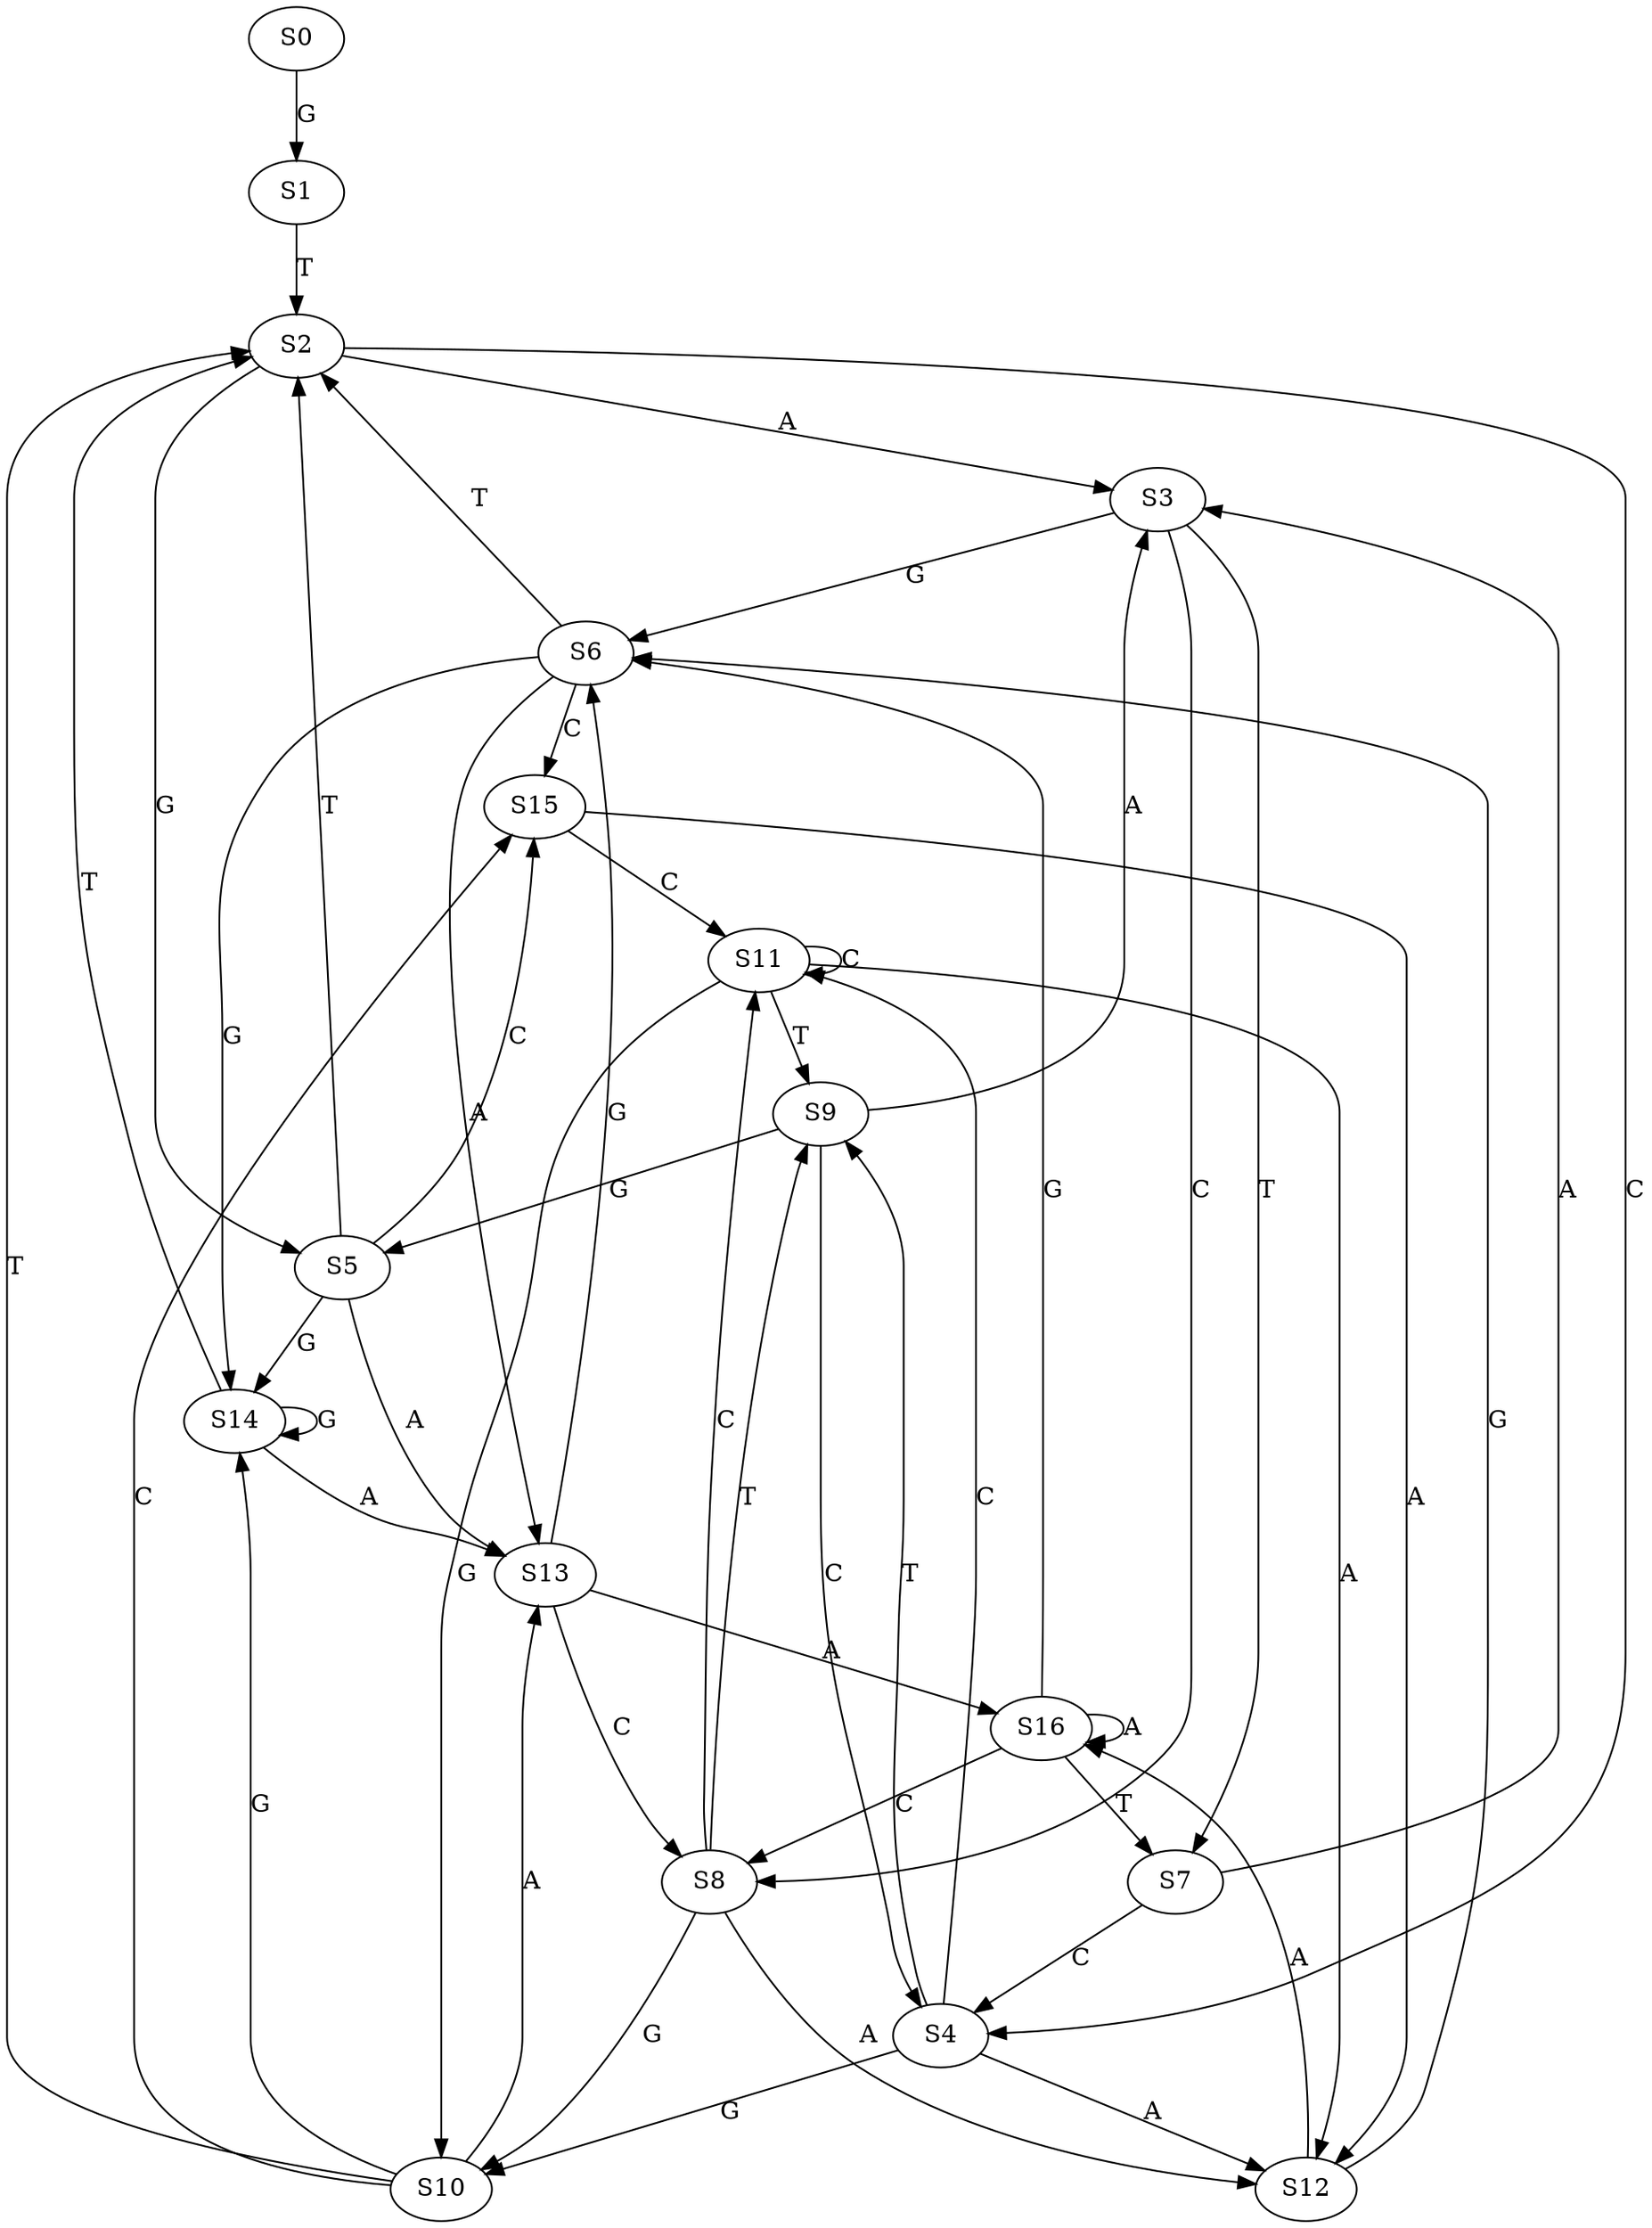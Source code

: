 strict digraph  {
	S0 -> S1 [ label = G ];
	S1 -> S2 [ label = T ];
	S2 -> S3 [ label = A ];
	S2 -> S4 [ label = C ];
	S2 -> S5 [ label = G ];
	S3 -> S6 [ label = G ];
	S3 -> S7 [ label = T ];
	S3 -> S8 [ label = C ];
	S4 -> S9 [ label = T ];
	S4 -> S10 [ label = G ];
	S4 -> S11 [ label = C ];
	S4 -> S12 [ label = A ];
	S5 -> S13 [ label = A ];
	S5 -> S2 [ label = T ];
	S5 -> S14 [ label = G ];
	S5 -> S15 [ label = C ];
	S6 -> S2 [ label = T ];
	S6 -> S14 [ label = G ];
	S6 -> S13 [ label = A ];
	S6 -> S15 [ label = C ];
	S7 -> S3 [ label = A ];
	S7 -> S4 [ label = C ];
	S8 -> S12 [ label = A ];
	S8 -> S11 [ label = C ];
	S8 -> S9 [ label = T ];
	S8 -> S10 [ label = G ];
	S9 -> S5 [ label = G ];
	S9 -> S4 [ label = C ];
	S9 -> S3 [ label = A ];
	S10 -> S14 [ label = G ];
	S10 -> S2 [ label = T ];
	S10 -> S13 [ label = A ];
	S10 -> S15 [ label = C ];
	S11 -> S10 [ label = G ];
	S11 -> S11 [ label = C ];
	S11 -> S12 [ label = A ];
	S11 -> S9 [ label = T ];
	S12 -> S6 [ label = G ];
	S12 -> S16 [ label = A ];
	S13 -> S6 [ label = G ];
	S13 -> S16 [ label = A ];
	S13 -> S8 [ label = C ];
	S14 -> S13 [ label = A ];
	S14 -> S2 [ label = T ];
	S14 -> S14 [ label = G ];
	S15 -> S11 [ label = C ];
	S15 -> S12 [ label = A ];
	S16 -> S7 [ label = T ];
	S16 -> S8 [ label = C ];
	S16 -> S6 [ label = G ];
	S16 -> S16 [ label = A ];
}
